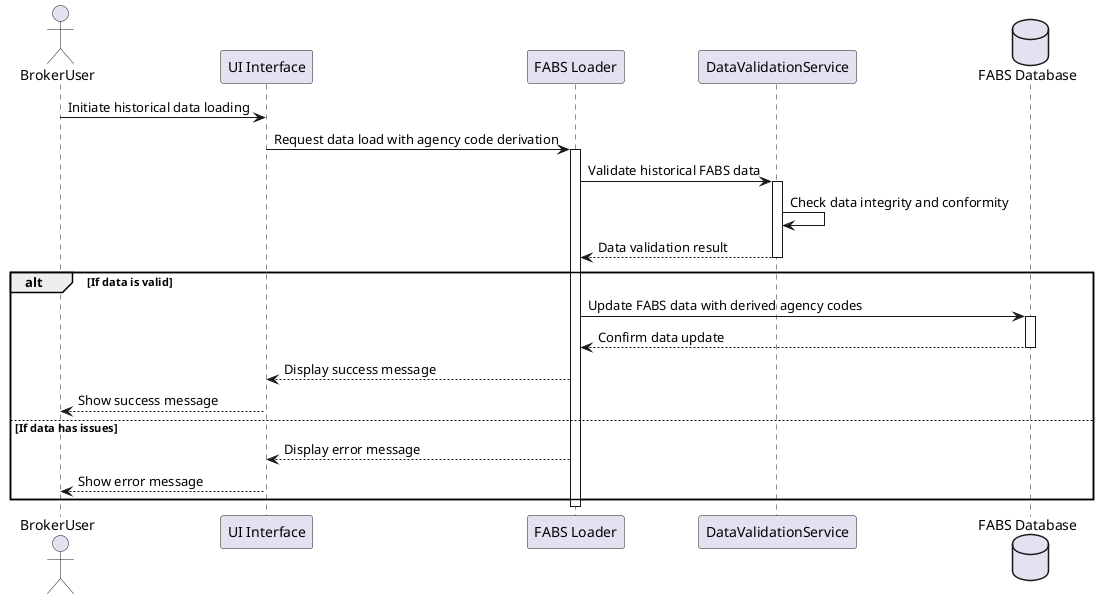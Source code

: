 @startuml
actor BrokerUser as User
participant "UI Interface" as UI
participant "FABS Loader" as Loader
participant "DataValidationService" as Validation
database "FABS Database" as Database

User -> UI : Initiate historical data loading
UI -> Loader : Request data load with agency code derivation
activate Loader

Loader -> Validation : Validate historical FABS data
activate Validation
Validation -> Validation : Check data integrity and conformity
Validation --> Loader : Data validation result
deactivate Validation

alt If data is valid
    Loader -> Database : Update FABS data with derived agency codes
    activate Database
    Database --> Loader : Confirm data update
    deactivate Database
    Loader --> UI : Display success message
    UI --> User : Show success message
else If data has issues
    Loader --> UI : Display error message
    UI --> User : Show error message
end

deactivate Loader
@enduml
